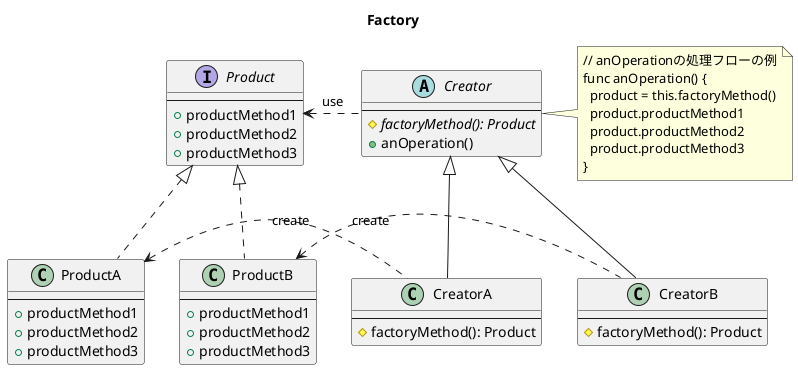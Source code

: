 @startuml
title Factory

interface Product {
  --
  + productMethod1
  + productMethod2
  + productMethod3
}

class ProductA {
  --
  + productMethod1
  + productMethod2
  + productMethod3
}

class ProductB {
  --
  + productMethod1
  + productMethod2
  + productMethod3
}

abstract class Creator {
  --
  # {abstract} factoryMethod(): Product
  + anOperation()
}

class CreatorA {
  --
  # factoryMethod(): Product
}

class CreatorB {
  --
  # factoryMethod(): Product
}

Creator <|-- CreatorA
Creator <|-- CreatorB
Product <|.. ProductA
Product <|.. ProductB
ProductA <. CreatorA : create
ProductB <. CreatorB : create
Product <. Creator : use


note right of Creator
  // anOperationの処理フローの例
  func anOperation() {
    product = this.factoryMethod()
    product.productMethod1
    product.productMethod2
    product.productMethod3
  }
end note
@enduml
